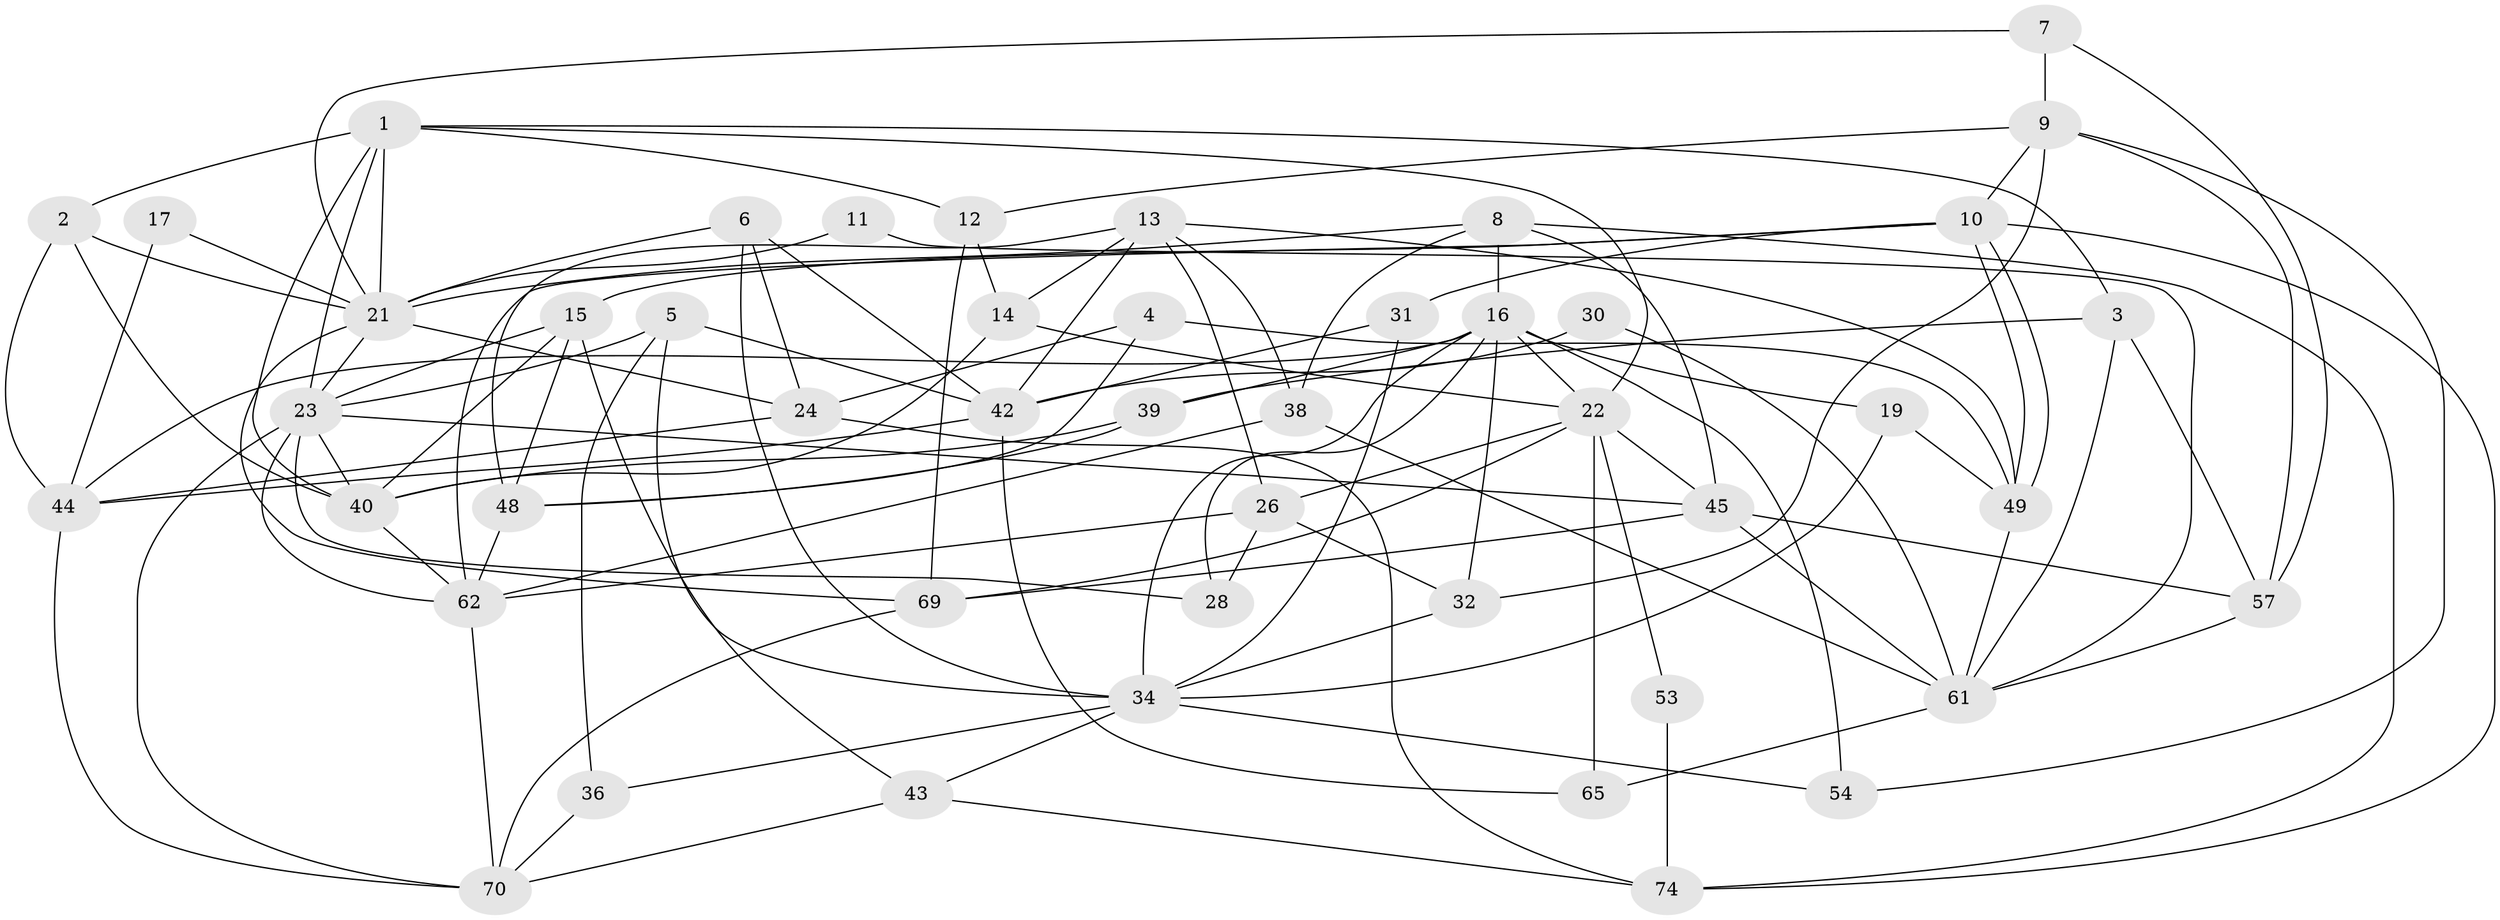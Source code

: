 // original degree distribution, {4: 0.2857142857142857, 3: 0.24675324675324675, 5: 0.16883116883116883, 2: 0.14285714285714285, 7: 0.05194805194805195, 6: 0.1038961038961039}
// Generated by graph-tools (version 1.1) at 2025/41/03/06/25 10:41:54]
// undirected, 47 vertices, 118 edges
graph export_dot {
graph [start="1"]
  node [color=gray90,style=filled];
  1 [super="+60"];
  2;
  3 [super="+58"];
  4 [super="+20"];
  5;
  6 [super="+47"];
  7;
  8 [super="+18"];
  9 [super="+35"];
  10 [super="+59"];
  11;
  12 [super="+25"];
  13 [super="+33"];
  14 [super="+29"];
  15;
  16 [super="+37"];
  17;
  19;
  21 [super="+41"];
  22 [super="+63"];
  23 [super="+73"];
  24 [super="+76"];
  26 [super="+27"];
  28 [super="+50"];
  30;
  31;
  32;
  34 [super="+67"];
  36 [super="+71"];
  38;
  39 [super="+66"];
  40 [super="+68"];
  42 [super="+52"];
  43;
  44 [super="+46"];
  45 [super="+51"];
  48 [super="+55"];
  49 [super="+56"];
  53;
  54;
  57 [super="+72"];
  61 [super="+64"];
  62 [super="+77"];
  65;
  69;
  70 [super="+75"];
  74;
  1 -- 2;
  1 -- 3;
  1 -- 21;
  1 -- 22;
  1 -- 23;
  1 -- 12;
  1 -- 40;
  2 -- 21;
  2 -- 44;
  2 -- 40;
  3 -- 39 [weight=2];
  3 -- 61;
  3 -- 57;
  4 -- 49 [weight=3];
  4 -- 48;
  4 -- 24;
  5 -- 34;
  5 -- 23;
  5 -- 42;
  5 -- 36;
  6 -- 21 [weight=2];
  6 -- 42;
  6 -- 34;
  6 -- 24;
  7 -- 9;
  7 -- 21;
  7 -- 57;
  8 -- 45;
  8 -- 21;
  8 -- 38;
  8 -- 16;
  8 -- 74;
  9 -- 32;
  9 -- 12;
  9 -- 10;
  9 -- 57;
  9 -- 54;
  10 -- 62;
  10 -- 49;
  10 -- 49;
  10 -- 74;
  10 -- 31;
  10 -- 15;
  11 -- 61;
  11 -- 21;
  12 -- 69;
  12 -- 14;
  13 -- 38;
  13 -- 42;
  13 -- 48;
  13 -- 49;
  13 -- 26;
  13 -- 14;
  14 -- 22;
  14 -- 40;
  15 -- 43;
  15 -- 23;
  15 -- 40;
  15 -- 48;
  16 -- 19;
  16 -- 22 [weight=2];
  16 -- 32;
  16 -- 39;
  16 -- 54;
  16 -- 28;
  16 -- 34;
  16 -- 44;
  17 -- 44;
  17 -- 21;
  19 -- 34;
  19 -- 49;
  21 -- 24;
  21 -- 23;
  21 -- 69;
  22 -- 26;
  22 -- 65;
  22 -- 53;
  22 -- 69;
  22 -- 45;
  23 -- 28;
  23 -- 40;
  23 -- 70;
  23 -- 45;
  23 -- 62;
  24 -- 74;
  24 -- 44;
  26 -- 28;
  26 -- 32;
  26 -- 62;
  30 -- 61;
  30 -- 42;
  31 -- 42;
  31 -- 34;
  32 -- 34;
  34 -- 43;
  34 -- 54;
  34 -- 36;
  36 -- 70;
  38 -- 62;
  38 -- 61;
  39 -- 48;
  39 -- 40;
  40 -- 62;
  42 -- 65;
  42 -- 44;
  43 -- 74;
  43 -- 70;
  44 -- 70;
  45 -- 61;
  45 -- 69;
  45 -- 57;
  48 -- 62;
  49 -- 61;
  53 -- 74;
  57 -- 61;
  61 -- 65;
  62 -- 70;
  69 -- 70;
}
